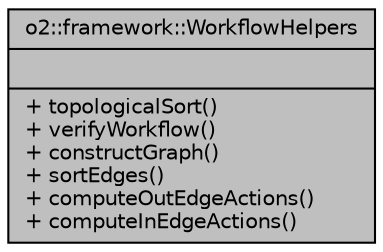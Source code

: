 digraph "o2::framework::WorkflowHelpers"
{
 // INTERACTIVE_SVG=YES
  bgcolor="transparent";
  edge [fontname="Helvetica",fontsize="10",labelfontname="Helvetica",labelfontsize="10"];
  node [fontname="Helvetica",fontsize="10",shape=record];
  Node1 [label="{o2::framework::WorkflowHelpers\n||+ topologicalSort()\l+ verifyWorkflow()\l+ constructGraph()\l+ sortEdges()\l+ computeOutEdgeActions()\l+ computeInEdgeActions()\l}",height=0.2,width=0.4,color="black", fillcolor="grey75", style="filled" fontcolor="black"];
}
